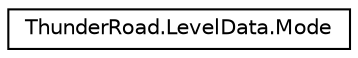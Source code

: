 digraph "Graphical Class Hierarchy"
{
 // LATEX_PDF_SIZE
  edge [fontname="Helvetica",fontsize="10",labelfontname="Helvetica",labelfontsize="10"];
  node [fontname="Helvetica",fontsize="10",shape=record];
  rankdir="LR";
  Node0 [label="ThunderRoad.LevelData.Mode",height=0.2,width=0.4,color="black", fillcolor="white", style="filled",URL="$class_thunder_road_1_1_level_data_1_1_mode.html",tooltip="Class Mode."];
}
